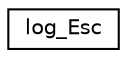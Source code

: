 digraph "Graphical Class Hierarchy"
{
 // INTERACTIVE_SVG=YES
  edge [fontname="Helvetica",fontsize="10",labelfontname="Helvetica",labelfontsize="10"];
  node [fontname="Helvetica",fontsize="10",shape=record];
  rankdir="LR";
  Node1 [label="log_Esc",height=0.2,width=0.4,color="black", fillcolor="white", style="filled",URL="$structlog__Esc.html"];
}
